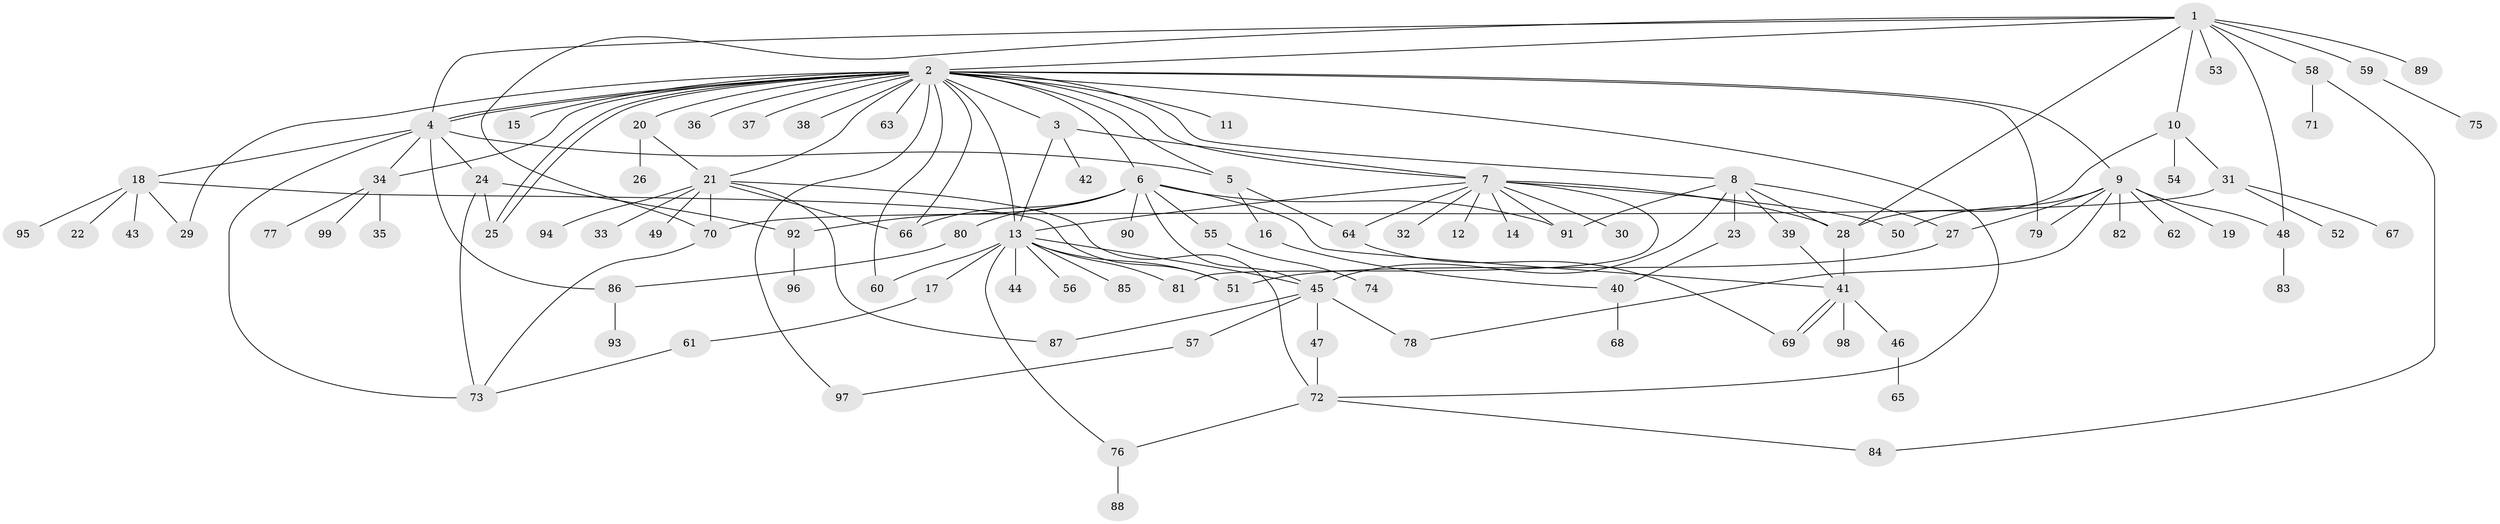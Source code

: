 // coarse degree distribution, {9: 0.014492753623188406, 15: 0.014492753623188406, 3: 0.057971014492753624, 1: 0.5797101449275363, 2: 0.2028985507246377, 4: 0.057971014492753624, 10: 0.014492753623188406, 14: 0.014492753623188406, 5: 0.014492753623188406, 8: 0.014492753623188406, 25: 0.014492753623188406}
// Generated by graph-tools (version 1.1) at 2025/51/03/04/25 21:51:46]
// undirected, 99 vertices, 146 edges
graph export_dot {
graph [start="1"]
  node [color=gray90,style=filled];
  1;
  2;
  3;
  4;
  5;
  6;
  7;
  8;
  9;
  10;
  11;
  12;
  13;
  14;
  15;
  16;
  17;
  18;
  19;
  20;
  21;
  22;
  23;
  24;
  25;
  26;
  27;
  28;
  29;
  30;
  31;
  32;
  33;
  34;
  35;
  36;
  37;
  38;
  39;
  40;
  41;
  42;
  43;
  44;
  45;
  46;
  47;
  48;
  49;
  50;
  51;
  52;
  53;
  54;
  55;
  56;
  57;
  58;
  59;
  60;
  61;
  62;
  63;
  64;
  65;
  66;
  67;
  68;
  69;
  70;
  71;
  72;
  73;
  74;
  75;
  76;
  77;
  78;
  79;
  80;
  81;
  82;
  83;
  84;
  85;
  86;
  87;
  88;
  89;
  90;
  91;
  92;
  93;
  94;
  95;
  96;
  97;
  98;
  99;
  1 -- 2;
  1 -- 4;
  1 -- 10;
  1 -- 28;
  1 -- 48;
  1 -- 53;
  1 -- 58;
  1 -- 59;
  1 -- 70;
  1 -- 89;
  2 -- 3;
  2 -- 4;
  2 -- 4;
  2 -- 5;
  2 -- 6;
  2 -- 7;
  2 -- 8;
  2 -- 9;
  2 -- 11;
  2 -- 13;
  2 -- 15;
  2 -- 20;
  2 -- 21;
  2 -- 25;
  2 -- 25;
  2 -- 29;
  2 -- 34;
  2 -- 36;
  2 -- 37;
  2 -- 38;
  2 -- 60;
  2 -- 63;
  2 -- 66;
  2 -- 72;
  2 -- 79;
  2 -- 97;
  3 -- 7;
  3 -- 13;
  3 -- 42;
  4 -- 5;
  4 -- 18;
  4 -- 24;
  4 -- 34;
  4 -- 73;
  4 -- 86;
  5 -- 16;
  5 -- 64;
  6 -- 41;
  6 -- 45;
  6 -- 55;
  6 -- 66;
  6 -- 80;
  6 -- 90;
  6 -- 91;
  6 -- 92;
  7 -- 12;
  7 -- 13;
  7 -- 14;
  7 -- 28;
  7 -- 30;
  7 -- 32;
  7 -- 50;
  7 -- 64;
  7 -- 81;
  7 -- 91;
  8 -- 23;
  8 -- 27;
  8 -- 28;
  8 -- 39;
  8 -- 45;
  8 -- 91;
  9 -- 19;
  9 -- 27;
  9 -- 48;
  9 -- 50;
  9 -- 62;
  9 -- 78;
  9 -- 79;
  9 -- 82;
  10 -- 28;
  10 -- 31;
  10 -- 54;
  13 -- 17;
  13 -- 44;
  13 -- 45;
  13 -- 51;
  13 -- 56;
  13 -- 60;
  13 -- 76;
  13 -- 81;
  13 -- 85;
  16 -- 40;
  17 -- 61;
  18 -- 22;
  18 -- 29;
  18 -- 43;
  18 -- 51;
  18 -- 95;
  20 -- 21;
  20 -- 26;
  21 -- 33;
  21 -- 49;
  21 -- 66;
  21 -- 70;
  21 -- 72;
  21 -- 87;
  21 -- 94;
  23 -- 40;
  24 -- 25;
  24 -- 73;
  24 -- 92;
  27 -- 51;
  28 -- 41;
  31 -- 52;
  31 -- 67;
  31 -- 70;
  34 -- 35;
  34 -- 77;
  34 -- 99;
  39 -- 41;
  40 -- 68;
  41 -- 46;
  41 -- 69;
  41 -- 69;
  41 -- 98;
  45 -- 47;
  45 -- 57;
  45 -- 78;
  45 -- 87;
  46 -- 65;
  47 -- 72;
  48 -- 83;
  55 -- 74;
  57 -- 97;
  58 -- 71;
  58 -- 84;
  59 -- 75;
  61 -- 73;
  64 -- 69;
  70 -- 73;
  72 -- 76;
  72 -- 84;
  76 -- 88;
  80 -- 86;
  86 -- 93;
  92 -- 96;
}
